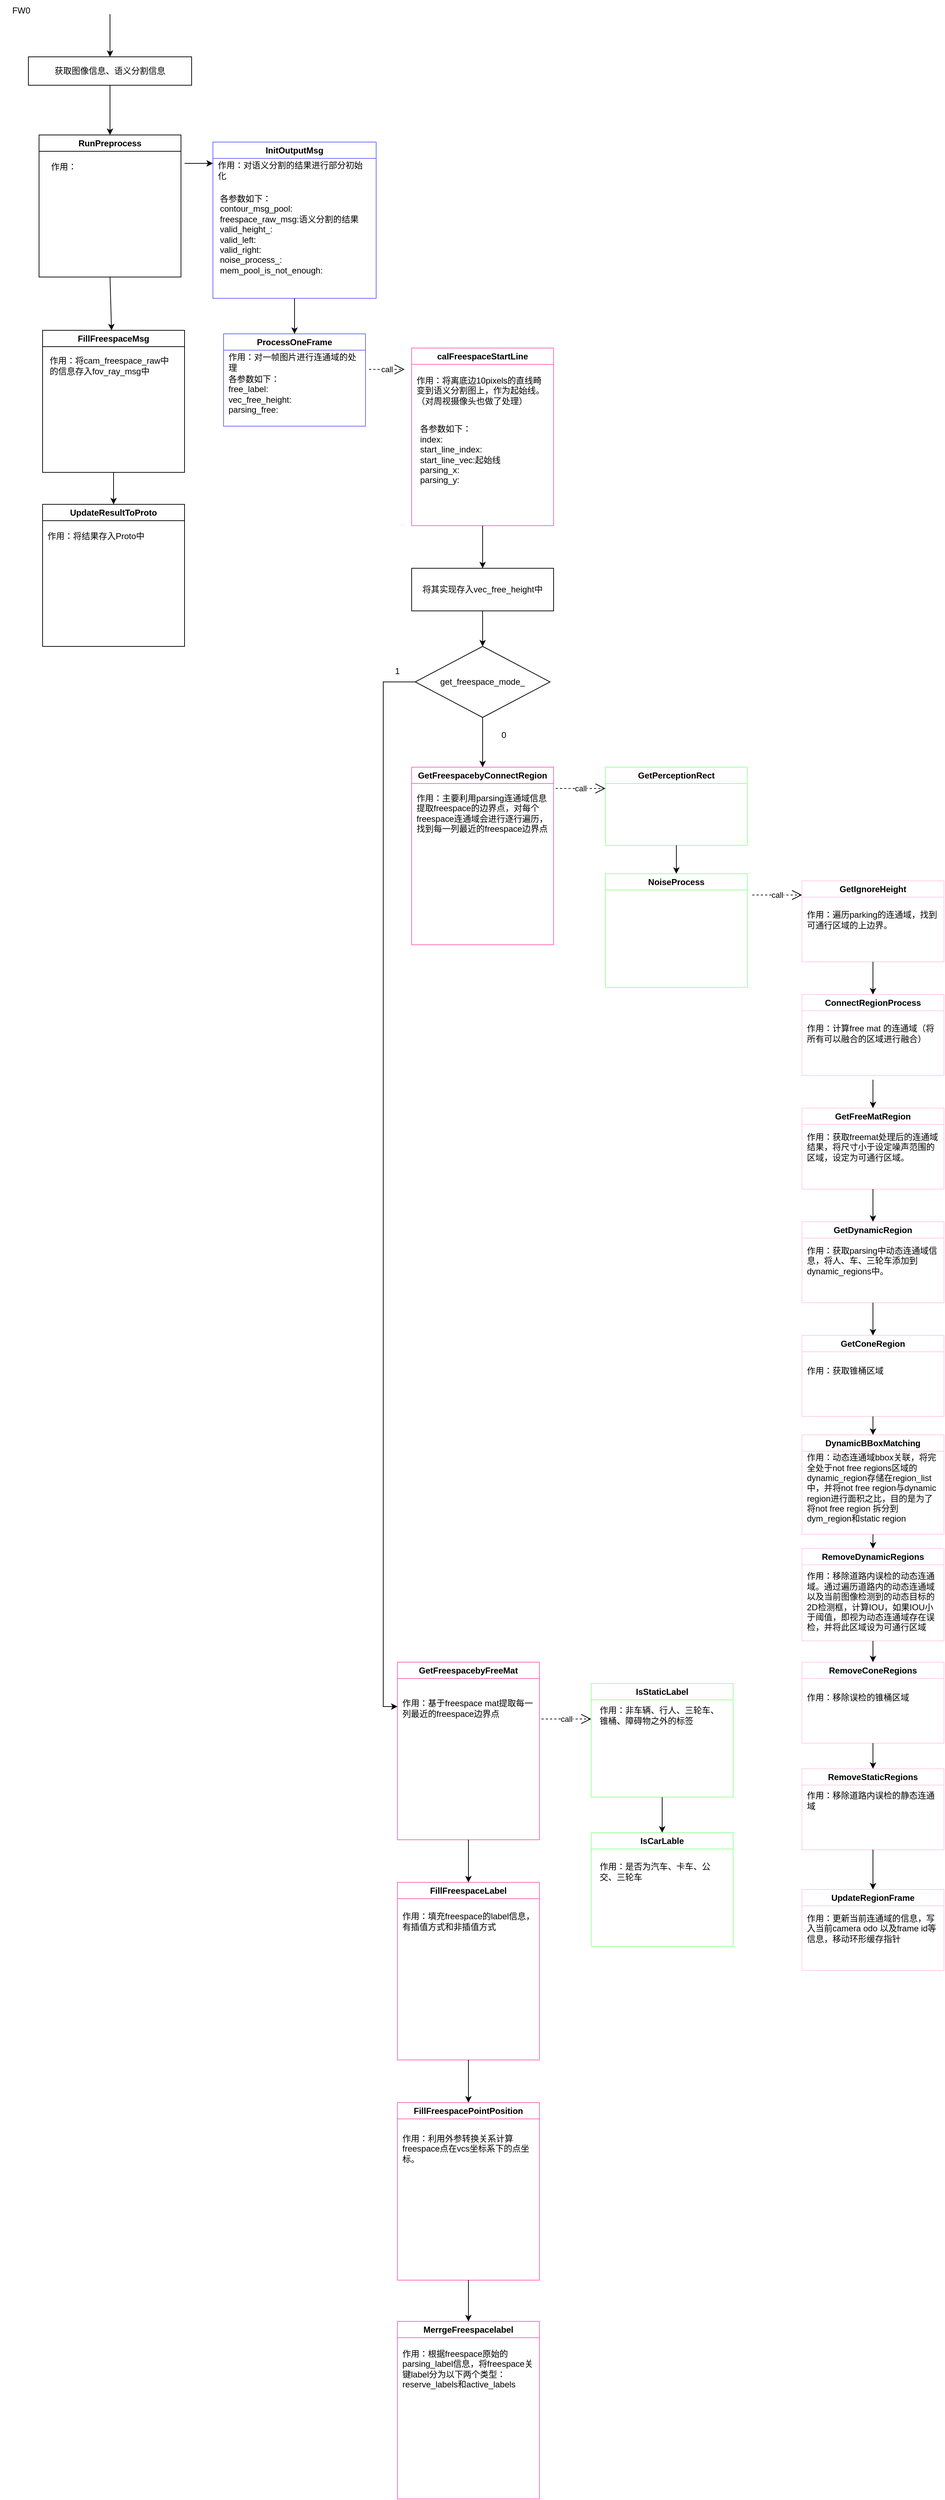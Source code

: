 <mxfile version="21.2.7" type="github">
  <diagram name="第 1 页" id="57BuNKa8IsS4j7cQpLVn">
    <mxGraphModel dx="1763" dy="998" grid="1" gridSize="10" guides="1" tooltips="1" connect="1" arrows="1" fold="1" page="1" pageScale="1" pageWidth="827" pageHeight="1169" math="0" shadow="0">
      <root>
        <mxCell id="0" />
        <mxCell id="1" parent="0" />
        <mxCell id="pPGo_pkk9lnaHYxOd3pL-1" value="FW0" style="text;html=1;strokeColor=none;fillColor=none;align=center;verticalAlign=middle;whiteSpace=wrap;rounded=0;" vertex="1" parent="1">
          <mxGeometry x="60" y="20" width="60" height="30" as="geometry" />
        </mxCell>
        <mxCell id="pPGo_pkk9lnaHYxOd3pL-2" value="获取图像信息、语义分割信息&lt;br&gt;" style="rounded=0;whiteSpace=wrap;html=1;" vertex="1" parent="1">
          <mxGeometry x="100" y="100" width="230" height="40" as="geometry" />
        </mxCell>
        <mxCell id="pPGo_pkk9lnaHYxOd3pL-3" value="" style="endArrow=classic;html=1;rounded=0;entryX=0.5;entryY=0;entryDx=0;entryDy=0;" edge="1" parent="1" target="pPGo_pkk9lnaHYxOd3pL-2">
          <mxGeometry width="50" height="50" relative="1" as="geometry">
            <mxPoint x="215" y="40" as="sourcePoint" />
            <mxPoint x="440" y="200" as="targetPoint" />
          </mxGeometry>
        </mxCell>
        <mxCell id="pPGo_pkk9lnaHYxOd3pL-4" value="RunPreprocess" style="swimlane;whiteSpace=wrap;html=1;" vertex="1" parent="1">
          <mxGeometry x="115" y="210" width="200" height="200" as="geometry" />
        </mxCell>
        <mxCell id="pPGo_pkk9lnaHYxOd3pL-6" value="作用：" style="text;html=1;strokeColor=none;fillColor=none;align=center;verticalAlign=middle;whiteSpace=wrap;rounded=0;" vertex="1" parent="pPGo_pkk9lnaHYxOd3pL-4">
          <mxGeometry x="5" y="30" width="60" height="30" as="geometry" />
        </mxCell>
        <mxCell id="pPGo_pkk9lnaHYxOd3pL-5" value="" style="endArrow=classic;html=1;rounded=0;exitX=0.5;exitY=1;exitDx=0;exitDy=0;entryX=0.5;entryY=0;entryDx=0;entryDy=0;" edge="1" parent="1" source="pPGo_pkk9lnaHYxOd3pL-2" target="pPGo_pkk9lnaHYxOd3pL-4">
          <mxGeometry width="50" height="50" relative="1" as="geometry">
            <mxPoint x="390" y="250" as="sourcePoint" />
            <mxPoint x="440" y="200" as="targetPoint" />
          </mxGeometry>
        </mxCell>
        <mxCell id="pPGo_pkk9lnaHYxOd3pL-8" value="" style="endArrow=classic;html=1;rounded=0;" edge="1" parent="1">
          <mxGeometry width="50" height="50" relative="1" as="geometry">
            <mxPoint x="320" y="250" as="sourcePoint" />
            <mxPoint x="360" y="250" as="targetPoint" />
          </mxGeometry>
        </mxCell>
        <mxCell id="pPGo_pkk9lnaHYxOd3pL-10" value="InitOutputMsg" style="swimlane;whiteSpace=wrap;html=1;strokeColor=#6666FF;" vertex="1" parent="1">
          <mxGeometry x="360" y="220" width="230" height="220" as="geometry" />
        </mxCell>
        <mxCell id="pPGo_pkk9lnaHYxOd3pL-11" value="作用：对语义分割的结果进行部分初始化" style="text;html=1;strokeColor=none;fillColor=none;align=left;verticalAlign=middle;whiteSpace=wrap;rounded=0;" vertex="1" parent="pPGo_pkk9lnaHYxOd3pL-10">
          <mxGeometry x="5" y="30" width="215" height="20" as="geometry" />
        </mxCell>
        <mxCell id="pPGo_pkk9lnaHYxOd3pL-12" value="各参数如下：&lt;br&gt;contour_msg_pool:&lt;br&gt;freespace_raw_msg:语义分割的结果&lt;br&gt;valid_height_:&lt;br&gt;valid_left:&lt;br&gt;valid_right:&lt;br&gt;noise_process_:&lt;br&gt;mem_pool_is_not_enough:&lt;br&gt;" style="text;html=1;strokeColor=none;fillColor=none;align=left;verticalAlign=middle;whiteSpace=wrap;rounded=0;" vertex="1" parent="pPGo_pkk9lnaHYxOd3pL-10">
          <mxGeometry x="7.5" y="60" width="215" height="140" as="geometry" />
        </mxCell>
        <mxCell id="pPGo_pkk9lnaHYxOd3pL-15" value="ProcessOneFrame" style="swimlane;whiteSpace=wrap;html=1;strokeColor=#6666FF;" vertex="1" parent="1">
          <mxGeometry x="375" y="490" width="200" height="130" as="geometry" />
        </mxCell>
        <mxCell id="pPGo_pkk9lnaHYxOd3pL-16" value="作用：对一帧图片进行连通域的处理" style="text;html=1;strokeColor=none;fillColor=none;align=left;verticalAlign=middle;whiteSpace=wrap;rounded=0;" vertex="1" parent="pPGo_pkk9lnaHYxOd3pL-15">
          <mxGeometry x="5" y="30" width="190" height="20" as="geometry" />
        </mxCell>
        <mxCell id="pPGo_pkk9lnaHYxOd3pL-17" value="各参数如下：&lt;br&gt;free_label:&lt;br&gt;vec_free_height:&lt;br&gt;parsing_free:" style="text;html=1;strokeColor=none;fillColor=none;align=left;verticalAlign=middle;whiteSpace=wrap;rounded=0;" vertex="1" parent="pPGo_pkk9lnaHYxOd3pL-15">
          <mxGeometry x="5" y="50" width="160" height="70" as="geometry" />
        </mxCell>
        <mxCell id="pPGo_pkk9lnaHYxOd3pL-18" value="calFreespaceStartLine" style="swimlane;whiteSpace=wrap;html=1;strokeColor=#FF66B3;" vertex="1" parent="1">
          <mxGeometry x="640" y="510" width="200" height="250" as="geometry" />
        </mxCell>
        <mxCell id="pPGo_pkk9lnaHYxOd3pL-56" value="作用：将离底边10pixels的直线畸变到语义分割图上，作为起始线。&lt;br&gt;（对周视摄像头也做了处理）" style="text;html=1;strokeColor=none;fillColor=none;align=left;verticalAlign=middle;whiteSpace=wrap;rounded=0;" vertex="1" parent="pPGo_pkk9lnaHYxOd3pL-18">
          <mxGeometry x="5" y="30" width="190" height="60" as="geometry" />
        </mxCell>
        <mxCell id="pPGo_pkk9lnaHYxOd3pL-57" value="各参数如下：&lt;br&gt;index:&lt;br&gt;start_line_index:&lt;br&gt;start_line_vec:起始线&lt;br&gt;parsing_x:&lt;br&gt;parsing_y:" style="text;html=1;strokeColor=none;fillColor=none;align=left;verticalAlign=middle;whiteSpace=wrap;rounded=0;" vertex="1" parent="pPGo_pkk9lnaHYxOd3pL-18">
          <mxGeometry x="10" y="100" width="160" height="100" as="geometry" />
        </mxCell>
        <mxCell id="pPGo_pkk9lnaHYxOd3pL-21" value="GetFreespacebyFreeMat" style="swimlane;whiteSpace=wrap;html=1;strokeColor=#FF66B3;" vertex="1" parent="1">
          <mxGeometry x="620" y="2360" width="200" height="250" as="geometry" />
        </mxCell>
        <mxCell id="pPGo_pkk9lnaHYxOd3pL-66" value="作用：基于freespace mat提取每一列最近的freespace边界点" style="text;html=1;strokeColor=none;fillColor=none;align=left;verticalAlign=middle;whiteSpace=wrap;rounded=0;" vertex="1" parent="pPGo_pkk9lnaHYxOd3pL-21">
          <mxGeometry x="5" y="30" width="190" height="70" as="geometry" />
        </mxCell>
        <mxCell id="pPGo_pkk9lnaHYxOd3pL-22" value="GetFreespacebyConnectRegion" style="swimlane;whiteSpace=wrap;html=1;strokeColor=#FF66B3;" vertex="1" parent="1">
          <mxGeometry x="640" y="1100" width="200" height="250" as="geometry" />
        </mxCell>
        <mxCell id="pPGo_pkk9lnaHYxOd3pL-65" value="作用：主要利用parsing连通域信息提取freespace的边界点，对每个freespace连通域会进行逐行遍历，找到每一列最近的freespace边界点" style="text;html=1;strokeColor=none;fillColor=none;align=left;verticalAlign=middle;whiteSpace=wrap;rounded=0;" vertex="1" parent="pPGo_pkk9lnaHYxOd3pL-22">
          <mxGeometry x="5" y="30" width="190" height="70" as="geometry" />
        </mxCell>
        <mxCell id="pPGo_pkk9lnaHYxOd3pL-23" value="FillFreespaceLabel" style="swimlane;whiteSpace=wrap;html=1;strokeColor=#FF66B3;" vertex="1" parent="1">
          <mxGeometry x="620" y="2670" width="200" height="250" as="geometry" />
        </mxCell>
        <mxCell id="pPGo_pkk9lnaHYxOd3pL-68" value="作用：填充freespace的label信息，有插值方式和非插值方式" style="text;html=1;strokeColor=none;fillColor=none;align=left;verticalAlign=middle;whiteSpace=wrap;rounded=0;" vertex="1" parent="pPGo_pkk9lnaHYxOd3pL-23">
          <mxGeometry x="5" y="20" width="190" height="70" as="geometry" />
        </mxCell>
        <mxCell id="pPGo_pkk9lnaHYxOd3pL-24" value="FillFreespacePointPosition" style="swimlane;whiteSpace=wrap;html=1;strokeColor=#FF66B3;" vertex="1" parent="1">
          <mxGeometry x="620" y="2980" width="200" height="250" as="geometry" />
        </mxCell>
        <mxCell id="pPGo_pkk9lnaHYxOd3pL-69" value="作用：利用外参转换关系计算freespace点在vcs坐标系下的点坐标。" style="text;html=1;strokeColor=none;fillColor=none;align=left;verticalAlign=middle;whiteSpace=wrap;rounded=0;" vertex="1" parent="pPGo_pkk9lnaHYxOd3pL-24">
          <mxGeometry x="5" y="30" width="190" height="70" as="geometry" />
        </mxCell>
        <mxCell id="pPGo_pkk9lnaHYxOd3pL-25" value="MerrgeFreespacelabel" style="swimlane;whiteSpace=wrap;html=1;strokeColor=#FF66B3;" vertex="1" parent="1">
          <mxGeometry x="620" y="3288" width="200" height="250" as="geometry" />
        </mxCell>
        <mxCell id="pPGo_pkk9lnaHYxOd3pL-70" value="作用：根据freespace原始的parsing_label信息，将freespace关键label分为以下两个类型：&lt;br&gt;reserve_labels和active_labels" style="text;html=1;strokeColor=none;fillColor=none;align=left;verticalAlign=middle;whiteSpace=wrap;rounded=0;" vertex="1" parent="pPGo_pkk9lnaHYxOd3pL-25">
          <mxGeometry x="5" y="32" width="190" height="70" as="geometry" />
        </mxCell>
        <mxCell id="pPGo_pkk9lnaHYxOd3pL-26" value="IsStaticLabel" style="swimlane;whiteSpace=wrap;html=1;strokeColor=#99FF99;" vertex="1" parent="1">
          <mxGeometry x="893" y="2390" width="200" height="160" as="geometry" />
        </mxCell>
        <mxCell id="pPGo_pkk9lnaHYxOd3pL-102" value="作用：非车辆、行人、三轮车、锥桶、障碍物之外的标签" style="text;html=1;strokeColor=none;fillColor=none;align=left;verticalAlign=middle;whiteSpace=wrap;rounded=0;" vertex="1" parent="pPGo_pkk9lnaHYxOd3pL-26">
          <mxGeometry x="10" y="20" width="170" height="50" as="geometry" />
        </mxCell>
        <mxCell id="pPGo_pkk9lnaHYxOd3pL-29" value="IsCarLable" style="swimlane;whiteSpace=wrap;html=1;strokeColor=#99FF99;" vertex="1" parent="1">
          <mxGeometry x="893" y="2600" width="200" height="160" as="geometry" />
        </mxCell>
        <mxCell id="pPGo_pkk9lnaHYxOd3pL-103" value="作用：是否为汽车、卡车、公交、三轮车" style="text;html=1;strokeColor=none;fillColor=none;align=left;verticalAlign=middle;whiteSpace=wrap;rounded=0;" vertex="1" parent="pPGo_pkk9lnaHYxOd3pL-29">
          <mxGeometry x="10" y="30" width="170" height="50" as="geometry" />
        </mxCell>
        <mxCell id="pPGo_pkk9lnaHYxOd3pL-32" value="call" style="endArrow=open;endSize=12;dashed=1;html=1;rounded=0;entryX=0;entryY=0.5;entryDx=0;entryDy=0;" edge="1" parent="1">
          <mxGeometry width="160" relative="1" as="geometry">
            <mxPoint x="823" y="2440" as="sourcePoint" />
            <mxPoint x="893" y="2440" as="targetPoint" />
          </mxGeometry>
        </mxCell>
        <mxCell id="pPGo_pkk9lnaHYxOd3pL-34" value="call" style="endArrow=open;endSize=12;dashed=1;html=1;rounded=0;" edge="1" parent="1">
          <mxGeometry width="160" relative="1" as="geometry">
            <mxPoint x="580" y="540" as="sourcePoint" />
            <mxPoint x="630" y="540" as="targetPoint" />
          </mxGeometry>
        </mxCell>
        <mxCell id="pPGo_pkk9lnaHYxOd3pL-35" value="" style="endArrow=classic;html=1;rounded=0;exitX=0.5;exitY=1;exitDx=0;exitDy=0;entryX=0.5;entryY=0;entryDx=0;entryDy=0;" edge="1" parent="1" source="pPGo_pkk9lnaHYxOd3pL-10" target="pPGo_pkk9lnaHYxOd3pL-15">
          <mxGeometry width="50" height="50" relative="1" as="geometry">
            <mxPoint x="770" y="480" as="sourcePoint" />
            <mxPoint x="820" y="430" as="targetPoint" />
          </mxGeometry>
        </mxCell>
        <mxCell id="pPGo_pkk9lnaHYxOd3pL-36" value="" style="endArrow=classic;html=1;rounded=0;exitX=0.5;exitY=1;exitDx=0;exitDy=0;" edge="1" parent="1" source="pPGo_pkk9lnaHYxOd3pL-18" target="pPGo_pkk9lnaHYxOd3pL-58">
          <mxGeometry width="50" height="50" relative="1" as="geometry">
            <mxPoint x="783" y="610" as="sourcePoint" />
            <mxPoint x="740" y="850" as="targetPoint" />
          </mxGeometry>
        </mxCell>
        <mxCell id="pPGo_pkk9lnaHYxOd3pL-38" value="" style="endArrow=classic;html=1;rounded=0;exitX=0.5;exitY=1;exitDx=0;exitDy=0;entryX=0.5;entryY=0;entryDx=0;entryDy=0;" edge="1" parent="1" source="pPGo_pkk9lnaHYxOd3pL-21" target="pPGo_pkk9lnaHYxOd3pL-23">
          <mxGeometry width="50" height="50" relative="1" as="geometry">
            <mxPoint x="763" y="2610" as="sourcePoint" />
            <mxPoint x="813" y="2560" as="targetPoint" />
          </mxGeometry>
        </mxCell>
        <mxCell id="pPGo_pkk9lnaHYxOd3pL-39" value="" style="endArrow=classic;html=1;rounded=0;exitX=0.5;exitY=1;exitDx=0;exitDy=0;entryX=0.5;entryY=0;entryDx=0;entryDy=0;" edge="1" parent="1" source="pPGo_pkk9lnaHYxOd3pL-26" target="pPGo_pkk9lnaHYxOd3pL-29">
          <mxGeometry width="50" height="50" relative="1" as="geometry">
            <mxPoint x="763" y="2610" as="sourcePoint" />
            <mxPoint x="813" y="2560" as="targetPoint" />
          </mxGeometry>
        </mxCell>
        <mxCell id="pPGo_pkk9lnaHYxOd3pL-40" value="" style="endArrow=classic;html=1;rounded=0;exitX=0.5;exitY=1;exitDx=0;exitDy=0;entryX=0.5;entryY=0;entryDx=0;entryDy=0;" edge="1" parent="1" source="pPGo_pkk9lnaHYxOd3pL-23" target="pPGo_pkk9lnaHYxOd3pL-24">
          <mxGeometry width="50" height="50" relative="1" as="geometry">
            <mxPoint x="763" y="2940" as="sourcePoint" />
            <mxPoint x="813" y="2890" as="targetPoint" />
          </mxGeometry>
        </mxCell>
        <mxCell id="pPGo_pkk9lnaHYxOd3pL-41" value="" style="endArrow=classic;html=1;rounded=0;exitX=0.5;exitY=1;exitDx=0;exitDy=0;entryX=0.5;entryY=0;entryDx=0;entryDy=0;" edge="1" parent="1" source="pPGo_pkk9lnaHYxOd3pL-24" target="pPGo_pkk9lnaHYxOd3pL-25">
          <mxGeometry width="50" height="50" relative="1" as="geometry">
            <mxPoint x="763" y="3280" as="sourcePoint" />
            <mxPoint x="813" y="3230" as="targetPoint" />
          </mxGeometry>
        </mxCell>
        <mxCell id="pPGo_pkk9lnaHYxOd3pL-42" value="GetPerceptionRect" style="swimlane;whiteSpace=wrap;html=1;strokeColor=#99FF99;" vertex="1" parent="1">
          <mxGeometry x="913" y="1100" width="200" height="110" as="geometry" />
        </mxCell>
        <mxCell id="pPGo_pkk9lnaHYxOd3pL-45" value="call" style="endArrow=open;endSize=12;dashed=1;html=1;rounded=0;entryX=0;entryY=0.5;entryDx=0;entryDy=0;" edge="1" parent="1">
          <mxGeometry width="160" relative="1" as="geometry">
            <mxPoint x="843" y="1130" as="sourcePoint" />
            <mxPoint x="913" y="1130" as="targetPoint" />
          </mxGeometry>
        </mxCell>
        <mxCell id="pPGo_pkk9lnaHYxOd3pL-46" value="NoiseProcess" style="swimlane;whiteSpace=wrap;html=1;strokeColor=#99FF99;" vertex="1" parent="1">
          <mxGeometry x="913" y="1250" width="200" height="160" as="geometry" />
        </mxCell>
        <mxCell id="pPGo_pkk9lnaHYxOd3pL-49" value="" style="endArrow=classic;html=1;rounded=0;exitX=0.5;exitY=1;exitDx=0;exitDy=0;entryX=0.5;entryY=0;entryDx=0;entryDy=0;" edge="1" parent="1" source="pPGo_pkk9lnaHYxOd3pL-42" target="pPGo_pkk9lnaHYxOd3pL-46">
          <mxGeometry width="50" height="50" relative="1" as="geometry">
            <mxPoint x="773" y="1350" as="sourcePoint" />
            <mxPoint x="823" y="1300" as="targetPoint" />
          </mxGeometry>
        </mxCell>
        <mxCell id="pPGo_pkk9lnaHYxOd3pL-50" value="FillFreespaceMsg" style="swimlane;whiteSpace=wrap;html=1;" vertex="1" parent="1">
          <mxGeometry x="120" y="485" width="200" height="200" as="geometry" />
        </mxCell>
        <mxCell id="pPGo_pkk9lnaHYxOd3pL-51" value="作用：将cam_freespace_raw中的信息存入fov_ray_msg中" style="text;html=1;strokeColor=none;fillColor=none;align=left;verticalAlign=middle;whiteSpace=wrap;rounded=0;" vertex="1" parent="pPGo_pkk9lnaHYxOd3pL-50">
          <mxGeometry x="7.5" y="35" width="175" height="30" as="geometry" />
        </mxCell>
        <mxCell id="pPGo_pkk9lnaHYxOd3pL-52" value="" style="endArrow=classic;html=1;rounded=0;exitX=0.5;exitY=1;exitDx=0;exitDy=0;" edge="1" parent="1" source="pPGo_pkk9lnaHYxOd3pL-4" target="pPGo_pkk9lnaHYxOd3pL-50">
          <mxGeometry width="50" height="50" relative="1" as="geometry">
            <mxPoint x="710" y="500" as="sourcePoint" />
            <mxPoint x="760" y="450" as="targetPoint" />
          </mxGeometry>
        </mxCell>
        <mxCell id="pPGo_pkk9lnaHYxOd3pL-53" value="UpdateResultToProto" style="swimlane;whiteSpace=wrap;html=1;" vertex="1" parent="1">
          <mxGeometry x="120" y="730" width="200" height="200" as="geometry" />
        </mxCell>
        <mxCell id="pPGo_pkk9lnaHYxOd3pL-54" value="作用：将结果存入Proto中" style="text;html=1;strokeColor=none;fillColor=none;align=left;verticalAlign=middle;whiteSpace=wrap;rounded=0;" vertex="1" parent="pPGo_pkk9lnaHYxOd3pL-53">
          <mxGeometry x="5" y="30" width="155" height="30" as="geometry" />
        </mxCell>
        <mxCell id="pPGo_pkk9lnaHYxOd3pL-55" value="" style="endArrow=classic;html=1;rounded=0;exitX=0.5;exitY=1;exitDx=0;exitDy=0;entryX=0.5;entryY=0;entryDx=0;entryDy=0;" edge="1" parent="1" source="pPGo_pkk9lnaHYxOd3pL-50" target="pPGo_pkk9lnaHYxOd3pL-53">
          <mxGeometry width="50" height="50" relative="1" as="geometry">
            <mxPoint x="710" y="500" as="sourcePoint" />
            <mxPoint x="760" y="450" as="targetPoint" />
          </mxGeometry>
        </mxCell>
        <mxCell id="pPGo_pkk9lnaHYxOd3pL-58" value="将其实现存入vec_free_height中" style="rounded=0;whiteSpace=wrap;html=1;" vertex="1" parent="1">
          <mxGeometry x="640" y="820" width="200" height="60" as="geometry" />
        </mxCell>
        <mxCell id="pPGo_pkk9lnaHYxOd3pL-62" style="edgeStyle=orthogonalEdgeStyle;rounded=0;orthogonalLoop=1;jettySize=auto;html=1;exitX=0;exitY=0.5;exitDx=0;exitDy=0;entryX=0;entryY=0.25;entryDx=0;entryDy=0;" edge="1" parent="1" source="pPGo_pkk9lnaHYxOd3pL-59" target="pPGo_pkk9lnaHYxOd3pL-21">
          <mxGeometry relative="1" as="geometry" />
        </mxCell>
        <mxCell id="pPGo_pkk9lnaHYxOd3pL-59" value="get_freespace_mode_" style="rhombus;whiteSpace=wrap;html=1;" vertex="1" parent="1">
          <mxGeometry x="645" y="930" width="190" height="100" as="geometry" />
        </mxCell>
        <mxCell id="pPGo_pkk9lnaHYxOd3pL-60" value="" style="endArrow=classic;html=1;rounded=0;exitX=0.5;exitY=1;exitDx=0;exitDy=0;entryX=0.5;entryY=0;entryDx=0;entryDy=0;" edge="1" parent="1" source="pPGo_pkk9lnaHYxOd3pL-59" target="pPGo_pkk9lnaHYxOd3pL-22">
          <mxGeometry width="50" height="50" relative="1" as="geometry">
            <mxPoint x="780" y="1260" as="sourcePoint" />
            <mxPoint x="830" y="1210" as="targetPoint" />
          </mxGeometry>
        </mxCell>
        <mxCell id="pPGo_pkk9lnaHYxOd3pL-63" value="0" style="text;html=1;strokeColor=none;fillColor=none;align=center;verticalAlign=middle;whiteSpace=wrap;rounded=0;" vertex="1" parent="1">
          <mxGeometry x="740" y="1040" width="60" height="30" as="geometry" />
        </mxCell>
        <mxCell id="pPGo_pkk9lnaHYxOd3pL-64" value="1" style="text;html=1;strokeColor=none;fillColor=none;align=center;verticalAlign=middle;whiteSpace=wrap;rounded=0;" vertex="1" parent="1">
          <mxGeometry x="590" y="950" width="60" height="30" as="geometry" />
        </mxCell>
        <mxCell id="pPGo_pkk9lnaHYxOd3pL-67" value="" style="endArrow=classic;html=1;rounded=0;exitX=0.5;exitY=1;exitDx=0;exitDy=0;entryX=0.5;entryY=0;entryDx=0;entryDy=0;" edge="1" parent="1" source="pPGo_pkk9lnaHYxOd3pL-58" target="pPGo_pkk9lnaHYxOd3pL-59">
          <mxGeometry width="50" height="50" relative="1" as="geometry">
            <mxPoint x="780" y="800" as="sourcePoint" />
            <mxPoint x="830" y="750" as="targetPoint" />
          </mxGeometry>
        </mxCell>
        <mxCell id="pPGo_pkk9lnaHYxOd3pL-71" value="GetIgnoreHeight" style="swimlane;whiteSpace=wrap;html=1;strokeColor=#FFCCE6;" vertex="1" parent="1">
          <mxGeometry x="1190" y="1260" width="200" height="114" as="geometry" />
        </mxCell>
        <mxCell id="pPGo_pkk9lnaHYxOd3pL-72" value="作用：遍历parking的连通域，找到可通行区域的上边界。" style="text;html=1;strokeColor=none;fillColor=none;align=left;verticalAlign=middle;whiteSpace=wrap;rounded=0;" vertex="1" parent="pPGo_pkk9lnaHYxOd3pL-71">
          <mxGeometry x="5" y="30" width="190" height="50" as="geometry" />
        </mxCell>
        <mxCell id="pPGo_pkk9lnaHYxOd3pL-73" value="ConnectRegionProcess" style="swimlane;whiteSpace=wrap;html=1;strokeColor=#FFCCE6;" vertex="1" parent="1">
          <mxGeometry x="1190" y="1420" width="200" height="114" as="geometry" />
        </mxCell>
        <mxCell id="pPGo_pkk9lnaHYxOd3pL-74" value="作用：计算free mat 的连通域（将所有可以融合的区域进行融合）" style="text;html=1;strokeColor=none;fillColor=none;align=left;verticalAlign=middle;whiteSpace=wrap;rounded=0;" vertex="1" parent="pPGo_pkk9lnaHYxOd3pL-73">
          <mxGeometry x="5" y="30" width="190" height="50" as="geometry" />
        </mxCell>
        <mxCell id="pPGo_pkk9lnaHYxOd3pL-75" value="GetFreeMatRegion" style="swimlane;whiteSpace=wrap;html=1;strokeColor=#FFCCE6;" vertex="1" parent="1">
          <mxGeometry x="1190" y="1580" width="200" height="114" as="geometry" />
        </mxCell>
        <mxCell id="pPGo_pkk9lnaHYxOd3pL-76" value="作用：获取freemat处理后的连通域结果，将尺寸小于设定噪声范围的区域，设定为可通行区域。" style="text;html=1;strokeColor=none;fillColor=none;align=left;verticalAlign=middle;whiteSpace=wrap;rounded=0;" vertex="1" parent="pPGo_pkk9lnaHYxOd3pL-75">
          <mxGeometry x="5" y="30" width="190" height="50" as="geometry" />
        </mxCell>
        <mxCell id="pPGo_pkk9lnaHYxOd3pL-77" value="GetDynamicRegion" style="swimlane;whiteSpace=wrap;html=1;strokeColor=#FFCCE6;" vertex="1" parent="1">
          <mxGeometry x="1190" y="1740" width="200" height="114" as="geometry" />
        </mxCell>
        <mxCell id="pPGo_pkk9lnaHYxOd3pL-78" value="作用：获取parsing中动态连通域信息，将人、车、三轮车添加到dynamic_regions中。" style="text;html=1;strokeColor=none;fillColor=none;align=left;verticalAlign=middle;whiteSpace=wrap;rounded=0;" vertex="1" parent="pPGo_pkk9lnaHYxOd3pL-77">
          <mxGeometry x="5" y="30" width="190" height="50" as="geometry" />
        </mxCell>
        <mxCell id="pPGo_pkk9lnaHYxOd3pL-79" value="GetConeRegion" style="swimlane;whiteSpace=wrap;html=1;strokeColor=#FFCCE6;" vertex="1" parent="1">
          <mxGeometry x="1190" y="1900" width="200" height="114" as="geometry" />
        </mxCell>
        <mxCell id="pPGo_pkk9lnaHYxOd3pL-80" value="作用：获取锥桶区域" style="text;html=1;strokeColor=none;fillColor=none;align=left;verticalAlign=middle;whiteSpace=wrap;rounded=0;" vertex="1" parent="pPGo_pkk9lnaHYxOd3pL-79">
          <mxGeometry x="5" y="30" width="190" height="40" as="geometry" />
        </mxCell>
        <mxCell id="pPGo_pkk9lnaHYxOd3pL-81" value="DynamicBBoxMatching" style="swimlane;whiteSpace=wrap;html=1;strokeColor=#FFCCE6;" vertex="1" parent="1">
          <mxGeometry x="1190" y="2040" width="200" height="140" as="geometry" />
        </mxCell>
        <mxCell id="pPGo_pkk9lnaHYxOd3pL-82" value="作用：动态连通域bbox关联，将完全处于not free regions区域的dynamic_region存储在region_list中，并将not free region与dynamic region进行面积之比，目的是为了将not free region 拆分到dym_region和static region" style="text;html=1;strokeColor=none;fillColor=none;align=left;verticalAlign=middle;whiteSpace=wrap;rounded=0;" vertex="1" parent="pPGo_pkk9lnaHYxOd3pL-81">
          <mxGeometry x="5" y="40" width="190" height="70" as="geometry" />
        </mxCell>
        <mxCell id="pPGo_pkk9lnaHYxOd3pL-83" value="RemoveDynamicRegions" style="swimlane;whiteSpace=wrap;html=1;strokeColor=#FFCCE6;" vertex="1" parent="1">
          <mxGeometry x="1190" y="2200" width="200" height="130" as="geometry" />
        </mxCell>
        <mxCell id="pPGo_pkk9lnaHYxOd3pL-84" value="作用：移除道路内误检的动态连通域。通过遍历道路内的动态连通域以及当前图像检测到的动态目标的2D检测框，计算IOU，如果IOU小于阈值，即视为动态连通域存在误检，并将此区域设为可通行区域" style="text;html=1;strokeColor=none;fillColor=none;align=left;verticalAlign=middle;whiteSpace=wrap;rounded=0;" vertex="1" parent="pPGo_pkk9lnaHYxOd3pL-83">
          <mxGeometry x="5" y="30" width="190" height="90" as="geometry" />
        </mxCell>
        <mxCell id="pPGo_pkk9lnaHYxOd3pL-86" value="RemoveConeRegions" style="swimlane;whiteSpace=wrap;html=1;strokeColor=#FFCCE6;" vertex="1" parent="1">
          <mxGeometry x="1190" y="2360" width="200" height="114" as="geometry" />
        </mxCell>
        <mxCell id="pPGo_pkk9lnaHYxOd3pL-87" value="作用：移除误检的锥桶区域" style="text;html=1;strokeColor=none;fillColor=none;align=left;verticalAlign=middle;whiteSpace=wrap;rounded=0;" vertex="1" parent="pPGo_pkk9lnaHYxOd3pL-86">
          <mxGeometry x="5" y="30" width="190" height="40" as="geometry" />
        </mxCell>
        <mxCell id="pPGo_pkk9lnaHYxOd3pL-88" value="RemoveStaticRegions" style="swimlane;whiteSpace=wrap;html=1;strokeColor=#FFCCE6;" vertex="1" parent="1">
          <mxGeometry x="1190" y="2510" width="200" height="114" as="geometry" />
        </mxCell>
        <mxCell id="pPGo_pkk9lnaHYxOd3pL-89" value="作用：移除道路内误检的静态连通域" style="text;html=1;strokeColor=none;fillColor=none;align=left;verticalAlign=middle;whiteSpace=wrap;rounded=0;" vertex="1" parent="pPGo_pkk9lnaHYxOd3pL-88">
          <mxGeometry x="5" y="30" width="190" height="30" as="geometry" />
        </mxCell>
        <mxCell id="pPGo_pkk9lnaHYxOd3pL-90" value="UpdateRegionFrame" style="swimlane;whiteSpace=wrap;html=1;strokeColor=#FFCCE6;" vertex="1" parent="1">
          <mxGeometry x="1190" y="2680" width="200" height="114" as="geometry" />
        </mxCell>
        <mxCell id="pPGo_pkk9lnaHYxOd3pL-91" value="作用：更新当前连通域的信息，写入当前camera odo 以及frame id等信息，移动环形缓存指针" style="text;html=1;strokeColor=none;fillColor=none;align=left;verticalAlign=middle;whiteSpace=wrap;rounded=0;" vertex="1" parent="pPGo_pkk9lnaHYxOd3pL-90">
          <mxGeometry x="5" y="30" width="190" height="50" as="geometry" />
        </mxCell>
        <mxCell id="pPGo_pkk9lnaHYxOd3pL-92" value="call" style="endArrow=open;endSize=12;dashed=1;html=1;rounded=0;entryX=0;entryY=0.5;entryDx=0;entryDy=0;" edge="1" parent="1">
          <mxGeometry width="160" relative="1" as="geometry">
            <mxPoint x="1120" y="1280" as="sourcePoint" />
            <mxPoint x="1190" y="1280" as="targetPoint" />
          </mxGeometry>
        </mxCell>
        <mxCell id="pPGo_pkk9lnaHYxOd3pL-93" value="" style="endArrow=classic;html=1;rounded=0;exitX=0.5;exitY=1;exitDx=0;exitDy=0;" edge="1" parent="1" source="pPGo_pkk9lnaHYxOd3pL-71" target="pPGo_pkk9lnaHYxOd3pL-73">
          <mxGeometry width="50" height="50" relative="1" as="geometry">
            <mxPoint x="1330" y="1870" as="sourcePoint" />
            <mxPoint x="1380" y="1820" as="targetPoint" />
          </mxGeometry>
        </mxCell>
        <mxCell id="pPGo_pkk9lnaHYxOd3pL-94" value="" style="endArrow=classic;html=1;rounded=0;entryX=0.5;entryY=0;entryDx=0;entryDy=0;" edge="1" parent="1" target="pPGo_pkk9lnaHYxOd3pL-75">
          <mxGeometry width="50" height="50" relative="1" as="geometry">
            <mxPoint x="1290" y="1540" as="sourcePoint" />
            <mxPoint x="1380" y="1820" as="targetPoint" />
          </mxGeometry>
        </mxCell>
        <mxCell id="pPGo_pkk9lnaHYxOd3pL-95" value="" style="endArrow=classic;html=1;rounded=0;exitX=0.5;exitY=1;exitDx=0;exitDy=0;" edge="1" parent="1" source="pPGo_pkk9lnaHYxOd3pL-75" target="pPGo_pkk9lnaHYxOd3pL-77">
          <mxGeometry width="50" height="50" relative="1" as="geometry">
            <mxPoint x="1300" y="1700" as="sourcePoint" />
            <mxPoint x="1380" y="1820" as="targetPoint" />
          </mxGeometry>
        </mxCell>
        <mxCell id="pPGo_pkk9lnaHYxOd3pL-96" value="" style="endArrow=classic;html=1;rounded=0;exitX=0.5;exitY=1;exitDx=0;exitDy=0;" edge="1" parent="1" source="pPGo_pkk9lnaHYxOd3pL-77" target="pPGo_pkk9lnaHYxOd3pL-79">
          <mxGeometry width="50" height="50" relative="1" as="geometry">
            <mxPoint x="1330" y="1690" as="sourcePoint" />
            <mxPoint x="1380" y="1640" as="targetPoint" />
          </mxGeometry>
        </mxCell>
        <mxCell id="pPGo_pkk9lnaHYxOd3pL-97" value="" style="endArrow=classic;html=1;rounded=0;exitX=0.5;exitY=1;exitDx=0;exitDy=0;entryX=0.5;entryY=0;entryDx=0;entryDy=0;" edge="1" parent="1" source="pPGo_pkk9lnaHYxOd3pL-79" target="pPGo_pkk9lnaHYxOd3pL-81">
          <mxGeometry width="50" height="50" relative="1" as="geometry">
            <mxPoint x="1330" y="2060" as="sourcePoint" />
            <mxPoint x="1380" y="2010" as="targetPoint" />
          </mxGeometry>
        </mxCell>
        <mxCell id="pPGo_pkk9lnaHYxOd3pL-98" value="" style="endArrow=classic;html=1;rounded=0;exitX=0.5;exitY=1;exitDx=0;exitDy=0;entryX=0.5;entryY=0;entryDx=0;entryDy=0;" edge="1" parent="1" source="pPGo_pkk9lnaHYxOd3pL-81" target="pPGo_pkk9lnaHYxOd3pL-83">
          <mxGeometry width="50" height="50" relative="1" as="geometry">
            <mxPoint x="1280" y="2180" as="sourcePoint" />
            <mxPoint x="1380" y="2560" as="targetPoint" />
          </mxGeometry>
        </mxCell>
        <mxCell id="pPGo_pkk9lnaHYxOd3pL-99" value="" style="endArrow=classic;html=1;rounded=0;exitX=0.5;exitY=1;exitDx=0;exitDy=0;entryX=0.5;entryY=0;entryDx=0;entryDy=0;" edge="1" parent="1" source="pPGo_pkk9lnaHYxOd3pL-83" target="pPGo_pkk9lnaHYxOd3pL-86">
          <mxGeometry width="50" height="50" relative="1" as="geometry">
            <mxPoint x="1330" y="2800" as="sourcePoint" />
            <mxPoint x="1380" y="2750" as="targetPoint" />
          </mxGeometry>
        </mxCell>
        <mxCell id="pPGo_pkk9lnaHYxOd3pL-100" value="" style="endArrow=classic;html=1;rounded=0;exitX=0.5;exitY=1;exitDx=0;exitDy=0;entryX=0.5;entryY=0;entryDx=0;entryDy=0;" edge="1" parent="1" source="pPGo_pkk9lnaHYxOd3pL-86" target="pPGo_pkk9lnaHYxOd3pL-88">
          <mxGeometry width="50" height="50" relative="1" as="geometry">
            <mxPoint x="1330" y="2800" as="sourcePoint" />
            <mxPoint x="1380" y="2750" as="targetPoint" />
          </mxGeometry>
        </mxCell>
        <mxCell id="pPGo_pkk9lnaHYxOd3pL-101" value="" style="endArrow=classic;html=1;rounded=0;exitX=0.5;exitY=1;exitDx=0;exitDy=0;entryX=0.5;entryY=0;entryDx=0;entryDy=0;" edge="1" parent="1" source="pPGo_pkk9lnaHYxOd3pL-88" target="pPGo_pkk9lnaHYxOd3pL-90">
          <mxGeometry width="50" height="50" relative="1" as="geometry">
            <mxPoint x="1330" y="2800" as="sourcePoint" />
            <mxPoint x="1380" y="2750" as="targetPoint" />
          </mxGeometry>
        </mxCell>
      </root>
    </mxGraphModel>
  </diagram>
</mxfile>
